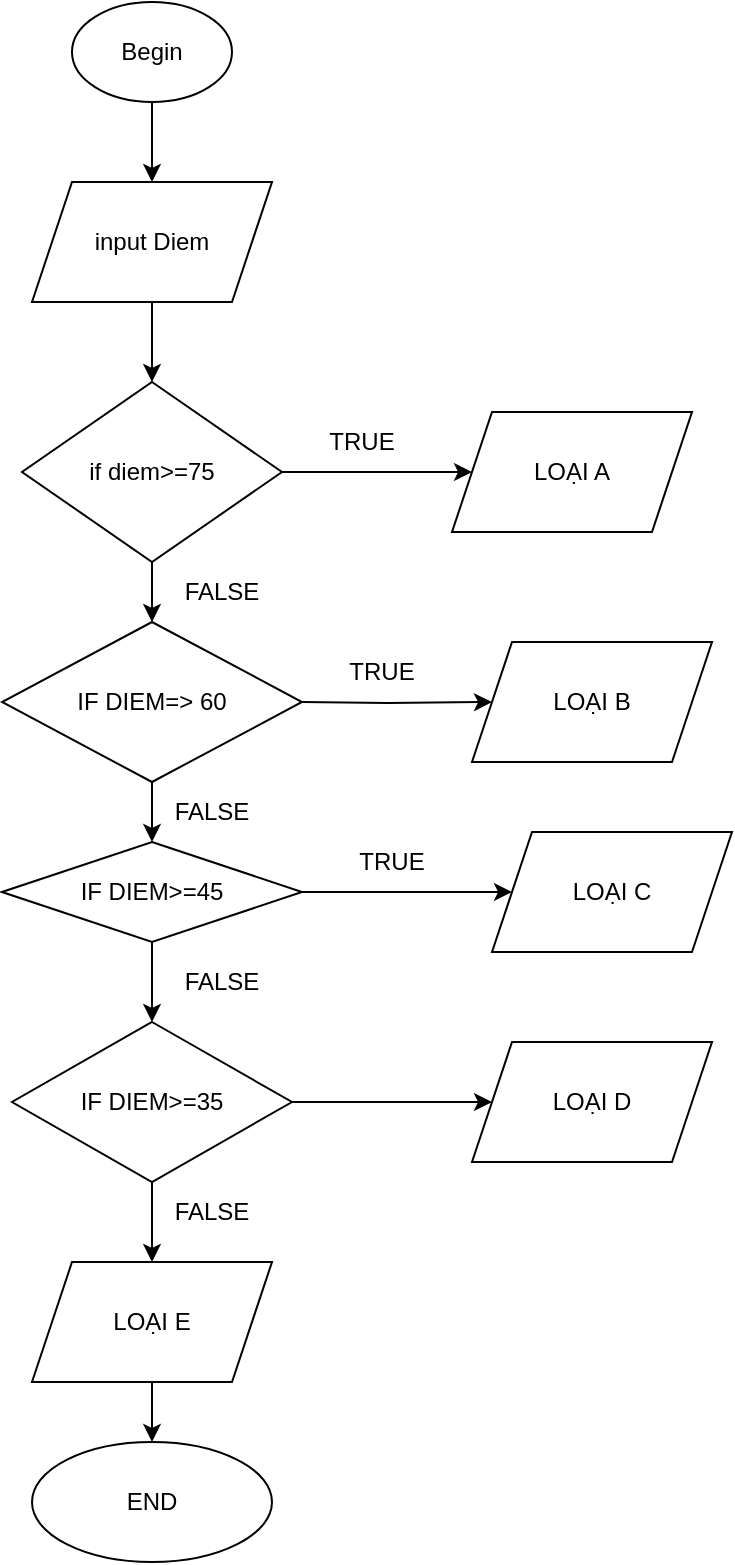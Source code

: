 <mxfile version="15.8.9" type="device"><diagram id="31O0r91wyWoNMX64jrc-" name="Page-1"><mxGraphModel dx="599" dy="310" grid="1" gridSize="10" guides="1" tooltips="1" connect="1" arrows="1" fold="1" page="1" pageScale="1" pageWidth="850" pageHeight="1100" math="0" shadow="0"><root><mxCell id="0"/><mxCell id="1" parent="0"/><mxCell id="a_ELa4Ka4tSXdzUmTv-7-2" style="edgeStyle=orthogonalEdgeStyle;rounded=0;orthogonalLoop=1;jettySize=auto;html=1;" parent="1" source="a_ELa4Ka4tSXdzUmTv-7-1" edge="1"><mxGeometry relative="1" as="geometry"><mxPoint x="360" y="130" as="targetPoint"/></mxGeometry></mxCell><mxCell id="a_ELa4Ka4tSXdzUmTv-7-1" value="Begin" style="ellipse;whiteSpace=wrap;html=1;" parent="1" vertex="1"><mxGeometry x="320" y="40" width="80" height="50" as="geometry"/></mxCell><mxCell id="-TXCzUQXleddfkE6kNOt-2" value="" style="edgeStyle=orthogonalEdgeStyle;rounded=0;orthogonalLoop=1;jettySize=auto;html=1;" edge="1" parent="1" source="a_ELa4Ka4tSXdzUmTv-7-3" target="-TXCzUQXleddfkE6kNOt-1"><mxGeometry relative="1" as="geometry"/></mxCell><mxCell id="a_ELa4Ka4tSXdzUmTv-7-3" value="input Diem" style="shape=parallelogram;perimeter=parallelogramPerimeter;whiteSpace=wrap;html=1;fixedSize=1;" parent="1" vertex="1"><mxGeometry x="300" y="130" width="120" height="60" as="geometry"/></mxCell><mxCell id="-TXCzUQXleddfkE6kNOt-4" value="" style="edgeStyle=orthogonalEdgeStyle;rounded=0;orthogonalLoop=1;jettySize=auto;html=1;" edge="1" parent="1" source="-TXCzUQXleddfkE6kNOt-1" target="-TXCzUQXleddfkE6kNOt-3"><mxGeometry relative="1" as="geometry"/></mxCell><mxCell id="-TXCzUQXleddfkE6kNOt-6" value="" style="edgeStyle=orthogonalEdgeStyle;rounded=0;orthogonalLoop=1;jettySize=auto;html=1;" edge="1" parent="1" source="-TXCzUQXleddfkE6kNOt-1" target="-TXCzUQXleddfkE6kNOt-5"><mxGeometry relative="1" as="geometry"/></mxCell><mxCell id="-TXCzUQXleddfkE6kNOt-1" value="if diem&amp;gt;=75" style="rhombus;whiteSpace=wrap;html=1;" vertex="1" parent="1"><mxGeometry x="295" y="230" width="130" height="90" as="geometry"/></mxCell><mxCell id="-TXCzUQXleddfkE6kNOt-3" value="LOẠI A" style="shape=parallelogram;perimeter=parallelogramPerimeter;whiteSpace=wrap;html=1;fixedSize=1;" vertex="1" parent="1"><mxGeometry x="510" y="245" width="120" height="60" as="geometry"/></mxCell><mxCell id="-TXCzUQXleddfkE6kNOt-13" value="" style="edgeStyle=orthogonalEdgeStyle;rounded=0;orthogonalLoop=1;jettySize=auto;html=1;" edge="1" parent="1" source="-TXCzUQXleddfkE6kNOt-5" target="-TXCzUQXleddfkE6kNOt-12"><mxGeometry relative="1" as="geometry"/></mxCell><mxCell id="-TXCzUQXleddfkE6kNOt-5" value="IF DIEM=&amp;gt; 60" style="rhombus;whiteSpace=wrap;html=1;" vertex="1" parent="1"><mxGeometry x="285" y="350" width="150" height="80" as="geometry"/></mxCell><mxCell id="-TXCzUQXleddfkE6kNOt-7" value="TRUE" style="text;html=1;strokeColor=none;fillColor=none;align=center;verticalAlign=middle;whiteSpace=wrap;rounded=0;" vertex="1" parent="1"><mxGeometry x="435" y="245" width="60" height="30" as="geometry"/></mxCell><mxCell id="-TXCzUQXleddfkE6kNOt-8" value="" style="edgeStyle=orthogonalEdgeStyle;rounded=0;orthogonalLoop=1;jettySize=auto;html=1;" edge="1" parent="1" target="-TXCzUQXleddfkE6kNOt-9"><mxGeometry relative="1" as="geometry"><mxPoint x="435" y="390" as="sourcePoint"/></mxGeometry></mxCell><mxCell id="-TXCzUQXleddfkE6kNOt-9" value="LOẠI B" style="shape=parallelogram;perimeter=parallelogramPerimeter;whiteSpace=wrap;html=1;fixedSize=1;" vertex="1" parent="1"><mxGeometry x="520" y="360" width="120" height="60" as="geometry"/></mxCell><mxCell id="-TXCzUQXleddfkE6kNOt-11" value="TRUE" style="text;html=1;strokeColor=none;fillColor=none;align=center;verticalAlign=middle;whiteSpace=wrap;rounded=0;" vertex="1" parent="1"><mxGeometry x="445" y="360" width="60" height="30" as="geometry"/></mxCell><mxCell id="-TXCzUQXleddfkE6kNOt-15" value="" style="edgeStyle=orthogonalEdgeStyle;rounded=0;orthogonalLoop=1;jettySize=auto;html=1;" edge="1" parent="1" source="-TXCzUQXleddfkE6kNOt-12" target="-TXCzUQXleddfkE6kNOt-14"><mxGeometry relative="1" as="geometry"/></mxCell><mxCell id="-TXCzUQXleddfkE6kNOt-18" value="" style="edgeStyle=orthogonalEdgeStyle;rounded=0;orthogonalLoop=1;jettySize=auto;html=1;" edge="1" parent="1" source="-TXCzUQXleddfkE6kNOt-12" target="-TXCzUQXleddfkE6kNOt-17"><mxGeometry relative="1" as="geometry"/></mxCell><mxCell id="-TXCzUQXleddfkE6kNOt-12" value="IF DIEM&amp;gt;=45" style="rhombus;whiteSpace=wrap;html=1;" vertex="1" parent="1"><mxGeometry x="285" y="460" width="150" height="50" as="geometry"/></mxCell><mxCell id="-TXCzUQXleddfkE6kNOt-14" value="&lt;span&gt;LOẠI C&lt;/span&gt;" style="shape=parallelogram;perimeter=parallelogramPerimeter;whiteSpace=wrap;html=1;fixedSize=1;" vertex="1" parent="1"><mxGeometry x="530" y="455" width="120" height="60" as="geometry"/></mxCell><mxCell id="-TXCzUQXleddfkE6kNOt-16" value="TRUE" style="text;html=1;strokeColor=none;fillColor=none;align=center;verticalAlign=middle;whiteSpace=wrap;rounded=0;" vertex="1" parent="1"><mxGeometry x="450" y="455" width="60" height="30" as="geometry"/></mxCell><mxCell id="-TXCzUQXleddfkE6kNOt-20" value="" style="edgeStyle=orthogonalEdgeStyle;rounded=0;orthogonalLoop=1;jettySize=auto;html=1;" edge="1" parent="1" source="-TXCzUQXleddfkE6kNOt-17" target="-TXCzUQXleddfkE6kNOt-19"><mxGeometry relative="1" as="geometry"/></mxCell><mxCell id="-TXCzUQXleddfkE6kNOt-24" value="" style="edgeStyle=orthogonalEdgeStyle;rounded=0;orthogonalLoop=1;jettySize=auto;html=1;" edge="1" parent="1" source="-TXCzUQXleddfkE6kNOt-17" target="-TXCzUQXleddfkE6kNOt-23"><mxGeometry relative="1" as="geometry"/></mxCell><mxCell id="-TXCzUQXleddfkE6kNOt-17" value="&lt;span&gt;IF DIEM&amp;gt;=35&lt;/span&gt;" style="rhombus;whiteSpace=wrap;html=1;" vertex="1" parent="1"><mxGeometry x="290" y="550" width="140" height="80" as="geometry"/></mxCell><mxCell id="-TXCzUQXleddfkE6kNOt-19" value="&lt;span&gt;LOẠI D&lt;/span&gt;" style="shape=parallelogram;perimeter=parallelogramPerimeter;whiteSpace=wrap;html=1;fixedSize=1;" vertex="1" parent="1"><mxGeometry x="520" y="560" width="120" height="60" as="geometry"/></mxCell><mxCell id="-TXCzUQXleddfkE6kNOt-30" value="" style="edgeStyle=orthogonalEdgeStyle;rounded=0;orthogonalLoop=1;jettySize=auto;html=1;" edge="1" parent="1" source="-TXCzUQXleddfkE6kNOt-23" target="-TXCzUQXleddfkE6kNOt-29"><mxGeometry relative="1" as="geometry"/></mxCell><mxCell id="-TXCzUQXleddfkE6kNOt-23" value="&lt;span&gt;LOẠI E&lt;/span&gt;" style="shape=parallelogram;perimeter=parallelogramPerimeter;whiteSpace=wrap;html=1;fixedSize=1;" vertex="1" parent="1"><mxGeometry x="300" y="670" width="120" height="60" as="geometry"/></mxCell><mxCell id="-TXCzUQXleddfkE6kNOt-25" value="FALSE" style="text;html=1;strokeColor=none;fillColor=none;align=center;verticalAlign=middle;whiteSpace=wrap;rounded=0;" vertex="1" parent="1"><mxGeometry x="365" y="320" width="60" height="30" as="geometry"/></mxCell><mxCell id="-TXCzUQXleddfkE6kNOt-26" value="FALSE" style="text;html=1;strokeColor=none;fillColor=none;align=center;verticalAlign=middle;whiteSpace=wrap;rounded=0;" vertex="1" parent="1"><mxGeometry x="360" y="430" width="60" height="30" as="geometry"/></mxCell><mxCell id="-TXCzUQXleddfkE6kNOt-27" value="FALSE" style="text;html=1;strokeColor=none;fillColor=none;align=center;verticalAlign=middle;whiteSpace=wrap;rounded=0;" vertex="1" parent="1"><mxGeometry x="365" y="515" width="60" height="30" as="geometry"/></mxCell><mxCell id="-TXCzUQXleddfkE6kNOt-28" value="FALSE" style="text;html=1;strokeColor=none;fillColor=none;align=center;verticalAlign=middle;whiteSpace=wrap;rounded=0;" vertex="1" parent="1"><mxGeometry x="360" y="630" width="60" height="30" as="geometry"/></mxCell><mxCell id="-TXCzUQXleddfkE6kNOt-29" value="END" style="ellipse;whiteSpace=wrap;html=1;" vertex="1" parent="1"><mxGeometry x="300" y="760" width="120" height="60" as="geometry"/></mxCell></root></mxGraphModel></diagram></mxfile>